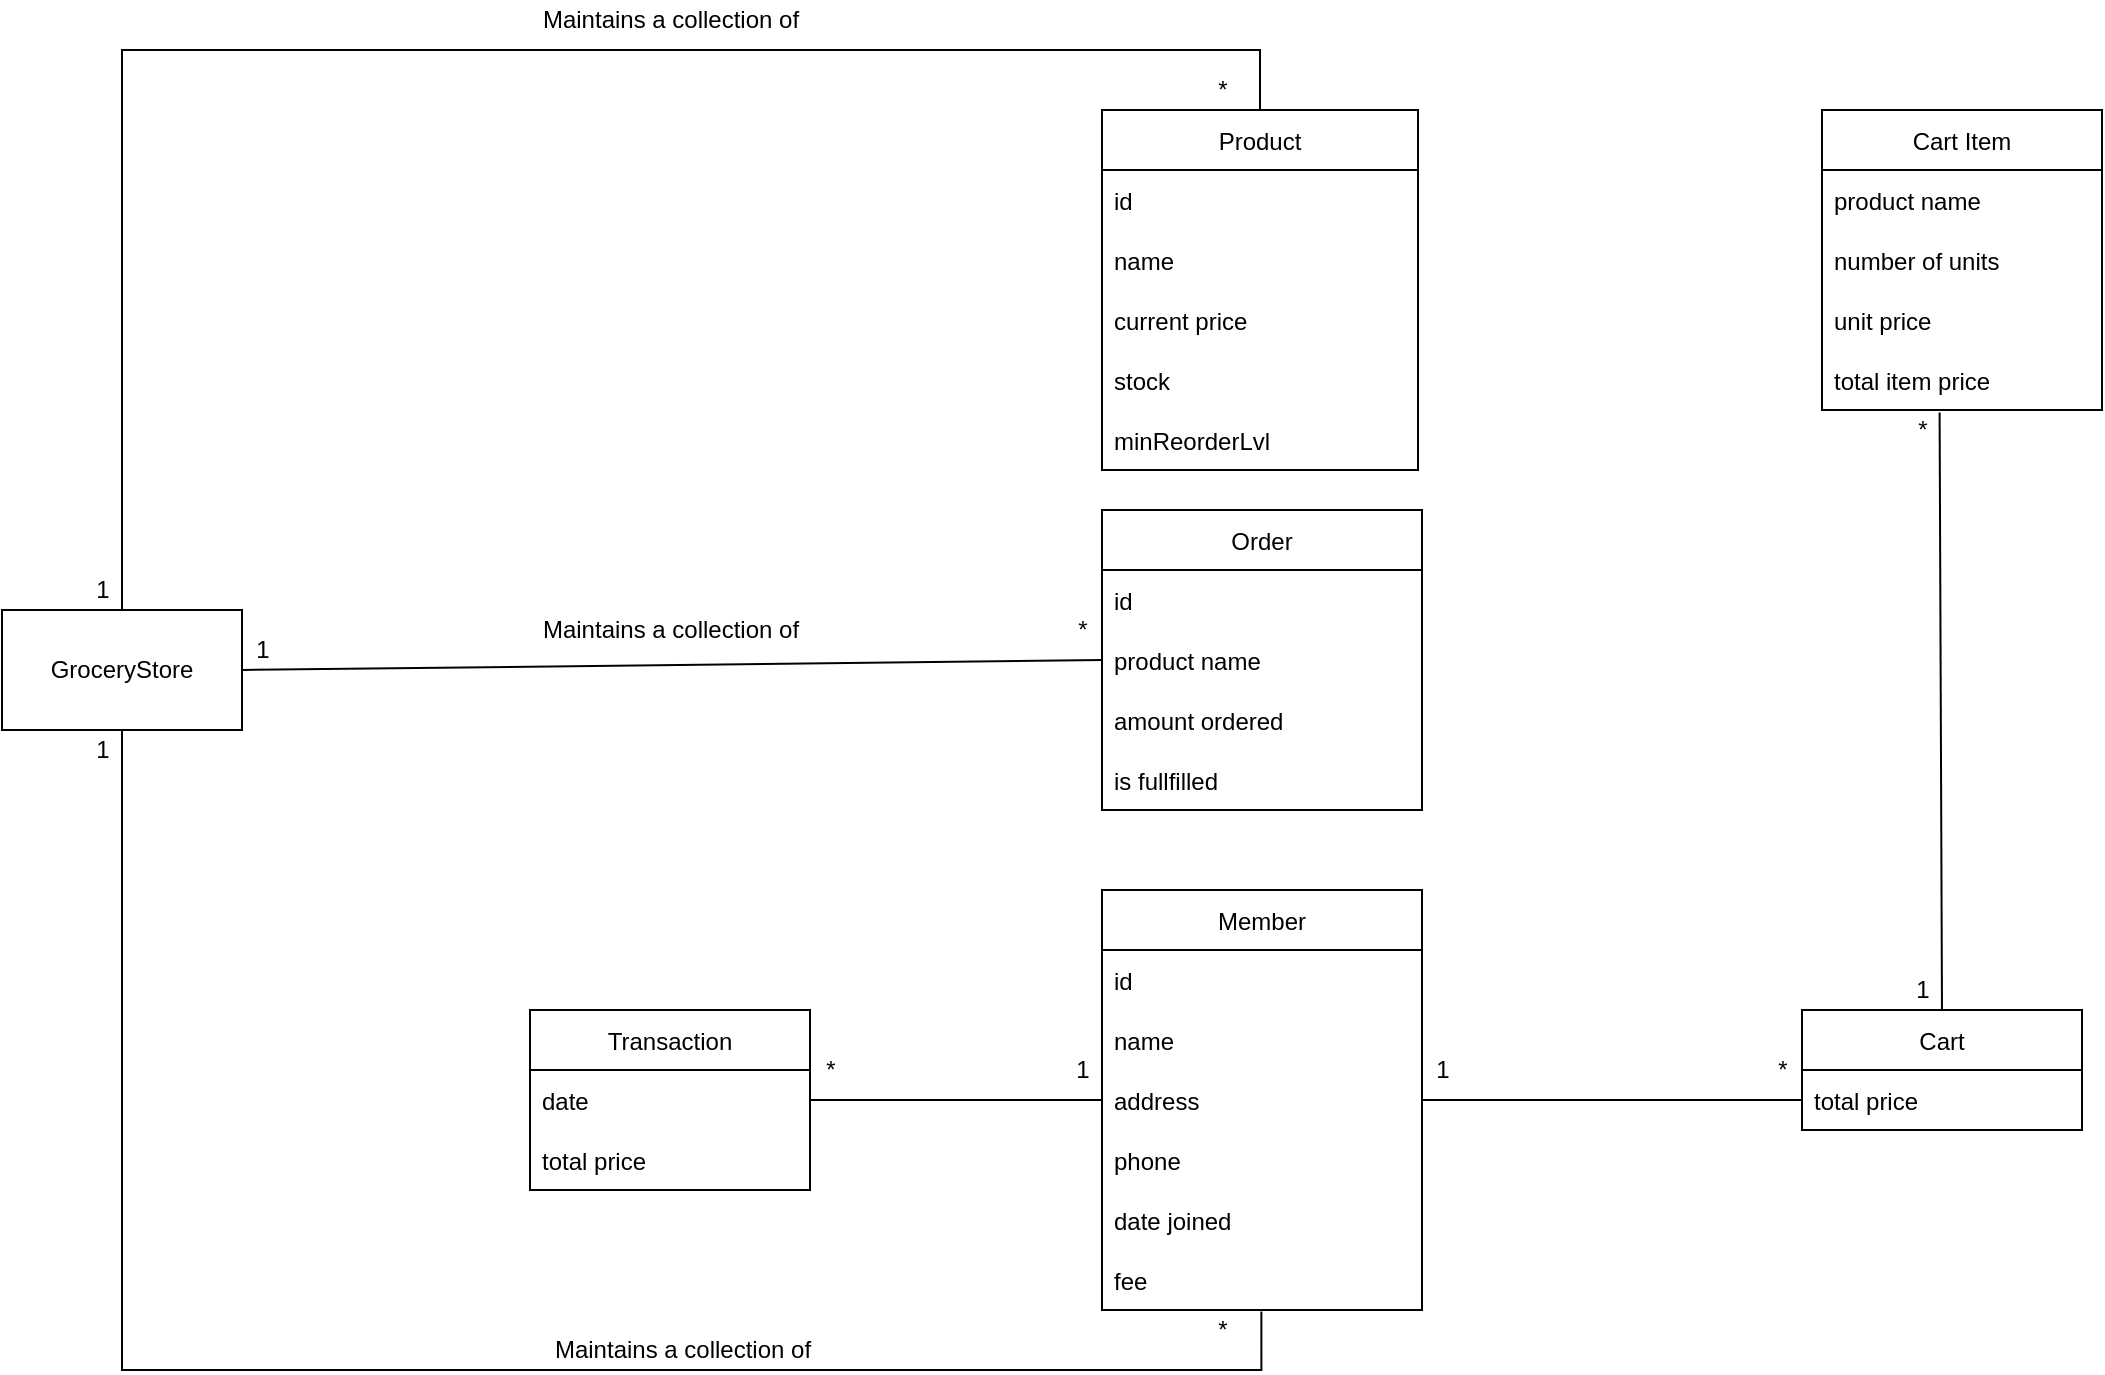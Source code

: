 <mxfile version="15.5.9" type="onedrive"><diagram id="C5RBs43oDa-KdzZeNtuy" name="Page-1"><mxGraphModel dx="1278" dy="1740" grid="1" gridSize="10" guides="1" tooltips="1" connect="1" arrows="1" fold="1" page="1" pageScale="1" pageWidth="827" pageHeight="1169" math="0" shadow="0"><root><mxCell id="WIyWlLk6GJQsqaUBKTNV-0"/><mxCell id="WIyWlLk6GJQsqaUBKTNV-1" parent="WIyWlLk6GJQsqaUBKTNV-0"/><mxCell id="KZ9ZlI8O9Ft7FvwHe1p5-2" value="" style="endArrow=none;html=1;rounded=0;edgeStyle=orthogonalEdgeStyle;entryX=0.498;entryY=1.027;entryDx=0;entryDy=0;entryPerimeter=0;" parent="WIyWlLk6GJQsqaUBKTNV-1" source="KZ9ZlI8O9Ft7FvwHe1p5-27" target="KZ9ZlI8O9Ft7FvwHe1p5-20" edge="1"><mxGeometry width="50" height="50" relative="1" as="geometry"><mxPoint x="130" y="290" as="sourcePoint"/><mxPoint x="720" y="540" as="targetPoint"/><Array as="points"><mxPoint x="130" y="620"/><mxPoint x="700" y="620"/></Array></mxGeometry></mxCell><mxCell id="KZ9ZlI8O9Ft7FvwHe1p5-10" value="Member" style="swimlane;fontStyle=0;childLayout=stackLayout;horizontal=1;startSize=30;horizontalStack=0;resizeParent=1;resizeParentMax=0;resizeLast=0;collapsible=1;marginBottom=0;" parent="WIyWlLk6GJQsqaUBKTNV-1" vertex="1"><mxGeometry x="620" y="380" width="160" height="210" as="geometry"/></mxCell><mxCell id="KZ9ZlI8O9Ft7FvwHe1p5-11" value="id" style="text;strokeColor=none;fillColor=none;align=left;verticalAlign=middle;spacingLeft=4;spacingRight=4;overflow=hidden;points=[[0,0.5],[1,0.5]];portConstraint=eastwest;rotatable=0;" parent="KZ9ZlI8O9Ft7FvwHe1p5-10" vertex="1"><mxGeometry y="30" width="160" height="30" as="geometry"/></mxCell><mxCell id="KZ9ZlI8O9Ft7FvwHe1p5-12" value="name" style="text;strokeColor=none;fillColor=none;align=left;verticalAlign=middle;spacingLeft=4;spacingRight=4;overflow=hidden;points=[[0,0.5],[1,0.5]];portConstraint=eastwest;rotatable=0;" parent="KZ9ZlI8O9Ft7FvwHe1p5-10" vertex="1"><mxGeometry y="60" width="160" height="30" as="geometry"/></mxCell><mxCell id="KZ9ZlI8O9Ft7FvwHe1p5-22" value="address" style="text;strokeColor=none;fillColor=none;align=left;verticalAlign=middle;spacingLeft=4;spacingRight=4;overflow=hidden;points=[[0,0.5],[1,0.5]];portConstraint=eastwest;rotatable=0;" parent="KZ9ZlI8O9Ft7FvwHe1p5-10" vertex="1"><mxGeometry y="90" width="160" height="30" as="geometry"/></mxCell><mxCell id="KZ9ZlI8O9Ft7FvwHe1p5-21" value="phone" style="text;strokeColor=none;fillColor=none;align=left;verticalAlign=middle;spacingLeft=4;spacingRight=4;overflow=hidden;points=[[0,0.5],[1,0.5]];portConstraint=eastwest;rotatable=0;" parent="KZ9ZlI8O9Ft7FvwHe1p5-10" vertex="1"><mxGeometry y="120" width="160" height="30" as="geometry"/></mxCell><mxCell id="KYngflPWPHmZxrWhqt2v-1" value="date joined" style="text;strokeColor=none;fillColor=none;align=left;verticalAlign=middle;spacingLeft=4;spacingRight=4;overflow=hidden;points=[[0,0.5],[1,0.5]];portConstraint=eastwest;rotatable=0;" parent="KZ9ZlI8O9Ft7FvwHe1p5-10" vertex="1"><mxGeometry y="150" width="160" height="30" as="geometry"/></mxCell><mxCell id="KZ9ZlI8O9Ft7FvwHe1p5-20" value="fee" style="text;strokeColor=none;fillColor=none;align=left;verticalAlign=middle;spacingLeft=4;spacingRight=4;overflow=hidden;points=[[0,0.5],[1,0.5]];portConstraint=eastwest;rotatable=0;" parent="KZ9ZlI8O9Ft7FvwHe1p5-10" vertex="1"><mxGeometry y="180" width="160" height="30" as="geometry"/></mxCell><mxCell id="KZ9ZlI8O9Ft7FvwHe1p5-14" value="Product" style="swimlane;fontStyle=0;childLayout=stackLayout;horizontal=1;startSize=30;horizontalStack=0;resizeParent=1;resizeParentMax=0;resizeLast=0;collapsible=1;marginBottom=0;" parent="WIyWlLk6GJQsqaUBKTNV-1" vertex="1"><mxGeometry x="620" y="-10" width="158" height="180" as="geometry"><mxRectangle x="510" y="380" width="70" height="30" as="alternateBounds"/></mxGeometry></mxCell><mxCell id="KZ9ZlI8O9Ft7FvwHe1p5-15" value="id" style="text;strokeColor=none;fillColor=none;align=left;verticalAlign=middle;spacingLeft=4;spacingRight=4;overflow=hidden;points=[[0,0.5],[1,0.5]];portConstraint=eastwest;rotatable=0;" parent="KZ9ZlI8O9Ft7FvwHe1p5-14" vertex="1"><mxGeometry y="30" width="158" height="30" as="geometry"/></mxCell><mxCell id="KZ9ZlI8O9Ft7FvwHe1p5-16" value="name" style="text;strokeColor=none;fillColor=none;align=left;verticalAlign=middle;spacingLeft=4;spacingRight=4;overflow=hidden;points=[[0,0.5],[1,0.5]];portConstraint=eastwest;rotatable=0;" parent="KZ9ZlI8O9Ft7FvwHe1p5-14" vertex="1"><mxGeometry y="60" width="158" height="30" as="geometry"/></mxCell><mxCell id="KZ9ZlI8O9Ft7FvwHe1p5-17" value="current price" style="text;strokeColor=none;fillColor=none;align=left;verticalAlign=middle;spacingLeft=4;spacingRight=4;overflow=hidden;points=[[0,0.5],[1,0.5]];portConstraint=eastwest;rotatable=0;" parent="KZ9ZlI8O9Ft7FvwHe1p5-14" vertex="1"><mxGeometry y="90" width="158" height="30" as="geometry"/></mxCell><mxCell id="IwKiakTcRHvnjxv-xmeN-0" value="stock" style="text;strokeColor=none;fillColor=none;align=left;verticalAlign=middle;spacingLeft=4;spacingRight=4;overflow=hidden;points=[[0,0.5],[1,0.5]];portConstraint=eastwest;rotatable=0;" parent="KZ9ZlI8O9Ft7FvwHe1p5-14" vertex="1"><mxGeometry y="120" width="158" height="30" as="geometry"/></mxCell><mxCell id="KZ9ZlI8O9Ft7FvwHe1p5-24" value="minReorderLvl" style="text;strokeColor=none;fillColor=none;align=left;verticalAlign=middle;spacingLeft=4;spacingRight=4;overflow=hidden;points=[[0,0.5],[1,0.5]];portConstraint=eastwest;rotatable=0;" parent="KZ9ZlI8O9Ft7FvwHe1p5-14" vertex="1"><mxGeometry y="150" width="158" height="30" as="geometry"/></mxCell><mxCell id="KZ9ZlI8O9Ft7FvwHe1p5-27" value="GroceryStore" style="rounded=0;whiteSpace=wrap;html=1;" parent="WIyWlLk6GJQsqaUBKTNV-1" vertex="1"><mxGeometry x="70" y="240" width="120" height="60" as="geometry"/></mxCell><mxCell id="KZ9ZlI8O9Ft7FvwHe1p5-28" value="" style="endArrow=none;html=1;rounded=0;edgeStyle=orthogonalEdgeStyle;exitX=0.5;exitY=0;exitDx=0;exitDy=0;entryX=0.5;entryY=0;entryDx=0;entryDy=0;" parent="WIyWlLk6GJQsqaUBKTNV-1" source="KZ9ZlI8O9Ft7FvwHe1p5-27" target="KZ9ZlI8O9Ft7FvwHe1p5-14" edge="1"><mxGeometry width="50" height="50" relative="1" as="geometry"><mxPoint x="130" y="230" as="sourcePoint"/><mxPoint x="480" y="80" as="targetPoint"/><Array as="points"><mxPoint x="130" y="-40"/><mxPoint x="699" y="-40"/></Array></mxGeometry></mxCell><mxCell id="KZ9ZlI8O9Ft7FvwHe1p5-30" value="Cart" style="swimlane;fontStyle=0;childLayout=stackLayout;horizontal=1;startSize=30;horizontalStack=0;resizeParent=1;resizeParentMax=0;resizeLast=0;collapsible=1;marginBottom=0;" parent="WIyWlLk6GJQsqaUBKTNV-1" vertex="1"><mxGeometry x="970" y="440" width="140" height="60" as="geometry"/></mxCell><mxCell id="KZ9ZlI8O9Ft7FvwHe1p5-31" value="total price" style="text;strokeColor=none;fillColor=none;align=left;verticalAlign=middle;spacingLeft=4;spacingRight=4;overflow=hidden;points=[[0,0.5],[1,0.5]];portConstraint=eastwest;rotatable=0;" parent="KZ9ZlI8O9Ft7FvwHe1p5-30" vertex="1"><mxGeometry y="30" width="140" height="30" as="geometry"/></mxCell><mxCell id="KZ9ZlI8O9Ft7FvwHe1p5-49" value="Maintains a collection of" style="text;html=1;align=center;verticalAlign=middle;resizable=0;points=[];autosize=1;strokeColor=none;fillColor=none;" parent="WIyWlLk6GJQsqaUBKTNV-1" vertex="1"><mxGeometry x="340" y="600" width="140" height="20" as="geometry"/></mxCell><mxCell id="KZ9ZlI8O9Ft7FvwHe1p5-54" value="Maintains a collection of" style="text;html=1;align=center;verticalAlign=middle;resizable=0;points=[];autosize=1;strokeColor=none;fillColor=none;" parent="WIyWlLk6GJQsqaUBKTNV-1" vertex="1"><mxGeometry x="334" y="-65" width="140" height="20" as="geometry"/></mxCell><mxCell id="KZ9ZlI8O9Ft7FvwHe1p5-57" value="1" style="text;html=1;align=center;verticalAlign=middle;resizable=0;points=[];autosize=1;strokeColor=none;fillColor=none;" parent="WIyWlLk6GJQsqaUBKTNV-1" vertex="1"><mxGeometry x="110" y="220" width="20" height="20" as="geometry"/></mxCell><mxCell id="KZ9ZlI8O9Ft7FvwHe1p5-58" value="1" style="text;html=1;align=center;verticalAlign=middle;resizable=0;points=[];autosize=1;strokeColor=none;fillColor=none;" parent="WIyWlLk6GJQsqaUBKTNV-1" vertex="1"><mxGeometry x="110" y="300" width="20" height="20" as="geometry"/></mxCell><mxCell id="KZ9ZlI8O9Ft7FvwHe1p5-59" value="*" style="text;html=1;align=center;verticalAlign=middle;resizable=0;points=[];autosize=1;strokeColor=none;fillColor=none;" parent="WIyWlLk6GJQsqaUBKTNV-1" vertex="1"><mxGeometry x="474" y="460" width="20" height="20" as="geometry"/></mxCell><mxCell id="KZ9ZlI8O9Ft7FvwHe1p5-60" value="*" style="text;html=1;align=center;verticalAlign=middle;resizable=0;points=[];autosize=1;strokeColor=none;fillColor=none;" parent="WIyWlLk6GJQsqaUBKTNV-1" vertex="1"><mxGeometry x="600" y="240" width="20" height="20" as="geometry"/></mxCell><mxCell id="KZ9ZlI8O9Ft7FvwHe1p5-61" value="1" style="text;html=1;align=center;verticalAlign=middle;resizable=0;points=[];autosize=1;strokeColor=none;fillColor=none;" parent="WIyWlLk6GJQsqaUBKTNV-1" vertex="1"><mxGeometry x="190" y="250" width="20" height="20" as="geometry"/></mxCell><mxCell id="KZ9ZlI8O9Ft7FvwHe1p5-64" value="*" style="text;html=1;align=center;verticalAlign=middle;resizable=0;points=[];autosize=1;strokeColor=none;fillColor=none;" parent="WIyWlLk6GJQsqaUBKTNV-1" vertex="1"><mxGeometry x="670" y="-30" width="20" height="20" as="geometry"/></mxCell><mxCell id="KZ9ZlI8O9Ft7FvwHe1p5-67" value="Transaction" style="swimlane;fontStyle=0;childLayout=stackLayout;horizontal=1;startSize=30;horizontalStack=0;resizeParent=1;resizeParentMax=0;resizeLast=0;collapsible=1;marginBottom=0;" parent="WIyWlLk6GJQsqaUBKTNV-1" vertex="1"><mxGeometry x="334" y="440" width="140" height="90" as="geometry"/></mxCell><mxCell id="KZ9ZlI8O9Ft7FvwHe1p5-69" value="date" style="text;strokeColor=none;fillColor=none;align=left;verticalAlign=middle;spacingLeft=4;spacingRight=4;overflow=hidden;points=[[0,0.5],[1,0.5]];portConstraint=eastwest;rotatable=0;" parent="KZ9ZlI8O9Ft7FvwHe1p5-67" vertex="1"><mxGeometry y="30" width="140" height="30" as="geometry"/></mxCell><mxCell id="KZ9ZlI8O9Ft7FvwHe1p5-70" value="total price" style="text;strokeColor=none;fillColor=none;align=left;verticalAlign=middle;spacingLeft=4;spacingRight=4;overflow=hidden;points=[[0,0.5],[1,0.5]];portConstraint=eastwest;rotatable=0;" parent="KZ9ZlI8O9Ft7FvwHe1p5-67" vertex="1"><mxGeometry y="60" width="140" height="30" as="geometry"/></mxCell><mxCell id="KZ9ZlI8O9Ft7FvwHe1p5-79" value="" style="endArrow=none;html=1;rounded=0;elbow=vertical;entryX=0;entryY=0.5;entryDx=0;entryDy=0;exitX=1;exitY=0.5;exitDx=0;exitDy=0;" parent="WIyWlLk6GJQsqaUBKTNV-1" source="KZ9ZlI8O9Ft7FvwHe1p5-69" target="KZ9ZlI8O9Ft7FvwHe1p5-22" edge="1"><mxGeometry width="50" height="50" relative="1" as="geometry"><mxPoint x="500" y="420" as="sourcePoint"/><mxPoint x="550" y="370" as="targetPoint"/></mxGeometry></mxCell><mxCell id="KZ9ZlI8O9Ft7FvwHe1p5-84" value="*" style="text;html=1;align=center;verticalAlign=middle;resizable=0;points=[];autosize=1;strokeColor=none;fillColor=none;" parent="WIyWlLk6GJQsqaUBKTNV-1" vertex="1"><mxGeometry x="670" y="590" width="20" height="20" as="geometry"/></mxCell><mxCell id="KZ9ZlI8O9Ft7FvwHe1p5-85" value="1" style="text;html=1;align=center;verticalAlign=middle;resizable=0;points=[];autosize=1;strokeColor=none;fillColor=none;" parent="WIyWlLk6GJQsqaUBKTNV-1" vertex="1"><mxGeometry x="600" y="460" width="20" height="20" as="geometry"/></mxCell><mxCell id="KZ9ZlI8O9Ft7FvwHe1p5-89" value="Order" style="swimlane;fontStyle=0;childLayout=stackLayout;horizontal=1;startSize=30;horizontalStack=0;resizeParent=1;resizeParentMax=0;resizeLast=0;collapsible=1;marginBottom=0;" parent="WIyWlLk6GJQsqaUBKTNV-1" vertex="1"><mxGeometry x="620" y="190" width="160" height="150" as="geometry"/></mxCell><mxCell id="KZ9ZlI8O9Ft7FvwHe1p5-90" value="id" style="text;strokeColor=none;fillColor=none;align=left;verticalAlign=middle;spacingLeft=4;spacingRight=4;overflow=hidden;points=[[0,0.5],[1,0.5]];portConstraint=eastwest;rotatable=0;" parent="KZ9ZlI8O9Ft7FvwHe1p5-89" vertex="1"><mxGeometry y="30" width="160" height="30" as="geometry"/></mxCell><mxCell id="KZ9ZlI8O9Ft7FvwHe1p5-93" value="product name" style="text;strokeColor=none;fillColor=none;align=left;verticalAlign=middle;spacingLeft=4;spacingRight=4;overflow=hidden;points=[[0,0.5],[1,0.5]];portConstraint=eastwest;rotatable=0;" parent="KZ9ZlI8O9Ft7FvwHe1p5-89" vertex="1"><mxGeometry y="60" width="160" height="30" as="geometry"/></mxCell><mxCell id="KZ9ZlI8O9Ft7FvwHe1p5-91" value="amount ordered" style="text;strokeColor=none;fillColor=none;align=left;verticalAlign=middle;spacingLeft=4;spacingRight=4;overflow=hidden;points=[[0,0.5],[1,0.5]];portConstraint=eastwest;rotatable=0;" parent="KZ9ZlI8O9Ft7FvwHe1p5-89" vertex="1"><mxGeometry y="90" width="160" height="30" as="geometry"/></mxCell><mxCell id="KZ9ZlI8O9Ft7FvwHe1p5-92" value="is fullfilled" style="text;strokeColor=none;fillColor=none;align=left;verticalAlign=middle;spacingLeft=4;spacingRight=4;overflow=hidden;points=[[0,0.5],[1,0.5]];portConstraint=eastwest;rotatable=0;" parent="KZ9ZlI8O9Ft7FvwHe1p5-89" vertex="1"><mxGeometry y="120" width="160" height="30" as="geometry"/></mxCell><mxCell id="KZ9ZlI8O9Ft7FvwHe1p5-94" value="" style="endArrow=none;html=1;rounded=0;elbow=vertical;entryX=0;entryY=0.5;entryDx=0;entryDy=0;exitX=1;exitY=0.5;exitDx=0;exitDy=0;" parent="WIyWlLk6GJQsqaUBKTNV-1" source="KZ9ZlI8O9Ft7FvwHe1p5-10" target="KZ9ZlI8O9Ft7FvwHe1p5-31" edge="1"><mxGeometry width="50" height="50" relative="1" as="geometry"><mxPoint x="720" y="295" as="sourcePoint"/><mxPoint x="800" y="265" as="targetPoint"/></mxGeometry></mxCell><mxCell id="KZ9ZlI8O9Ft7FvwHe1p5-104" value="*" style="text;html=1;align=center;verticalAlign=middle;resizable=0;points=[];autosize=1;strokeColor=none;fillColor=none;" parent="WIyWlLk6GJQsqaUBKTNV-1" vertex="1"><mxGeometry x="950" y="460" width="20" height="20" as="geometry"/></mxCell><mxCell id="KYngflPWPHmZxrWhqt2v-2" value="Cart Item" style="swimlane;fontStyle=0;childLayout=stackLayout;horizontal=1;startSize=30;horizontalStack=0;resizeParent=1;resizeParentMax=0;resizeLast=0;collapsible=1;marginBottom=0;" parent="WIyWlLk6GJQsqaUBKTNV-1" vertex="1"><mxGeometry x="980" y="-10" width="140" height="150" as="geometry"/></mxCell><mxCell id="KYngflPWPHmZxrWhqt2v-3" value="product name" style="text;strokeColor=none;fillColor=none;align=left;verticalAlign=middle;spacingLeft=4;spacingRight=4;overflow=hidden;points=[[0,0.5],[1,0.5]];portConstraint=eastwest;rotatable=0;" parent="KYngflPWPHmZxrWhqt2v-2" vertex="1"><mxGeometry y="30" width="140" height="30" as="geometry"/></mxCell><mxCell id="KYngflPWPHmZxrWhqt2v-8" value="number of units" style="text;strokeColor=none;fillColor=none;align=left;verticalAlign=middle;spacingLeft=4;spacingRight=4;overflow=hidden;points=[[0,0.5],[1,0.5]];portConstraint=eastwest;rotatable=0;" parent="KYngflPWPHmZxrWhqt2v-2" vertex="1"><mxGeometry y="60" width="140" height="30" as="geometry"/></mxCell><mxCell id="KYngflPWPHmZxrWhqt2v-4" value="unit price" style="text;strokeColor=none;fillColor=none;align=left;verticalAlign=middle;spacingLeft=4;spacingRight=4;overflow=hidden;points=[[0,0.5],[1,0.5]];portConstraint=eastwest;rotatable=0;" parent="KYngflPWPHmZxrWhqt2v-2" vertex="1"><mxGeometry y="90" width="140" height="30" as="geometry"/></mxCell><mxCell id="KYngflPWPHmZxrWhqt2v-5" value="total item price" style="text;strokeColor=none;fillColor=none;align=left;verticalAlign=middle;spacingLeft=4;spacingRight=4;overflow=hidden;points=[[0,0.5],[1,0.5]];portConstraint=eastwest;rotatable=0;" parent="KYngflPWPHmZxrWhqt2v-2" vertex="1"><mxGeometry y="120" width="140" height="30" as="geometry"/></mxCell><mxCell id="KYngflPWPHmZxrWhqt2v-12" value="" style="endArrow=none;html=1;rounded=0;exitX=0.5;exitY=0;exitDx=0;exitDy=0;entryX=0.42;entryY=1.04;entryDx=0;entryDy=0;entryPerimeter=0;" parent="WIyWlLk6GJQsqaUBKTNV-1" source="KZ9ZlI8O9Ft7FvwHe1p5-30" target="KYngflPWPHmZxrWhqt2v-5" edge="1"><mxGeometry width="50" height="50" relative="1" as="geometry"><mxPoint x="1000" y="310" as="sourcePoint"/><mxPoint x="1040" y="190" as="targetPoint"/></mxGeometry></mxCell><mxCell id="KYngflPWPHmZxrWhqt2v-13" value="1" style="text;html=1;align=center;verticalAlign=middle;resizable=0;points=[];autosize=1;strokeColor=none;fillColor=none;" parent="WIyWlLk6GJQsqaUBKTNV-1" vertex="1"><mxGeometry x="780" y="460" width="20" height="20" as="geometry"/></mxCell><mxCell id="KYngflPWPHmZxrWhqt2v-14" value="1" style="text;html=1;align=center;verticalAlign=middle;resizable=0;points=[];autosize=1;strokeColor=none;fillColor=none;" parent="WIyWlLk6GJQsqaUBKTNV-1" vertex="1"><mxGeometry x="1020" y="420" width="20" height="20" as="geometry"/></mxCell><mxCell id="KYngflPWPHmZxrWhqt2v-15" value="*" style="text;html=1;align=center;verticalAlign=middle;resizable=0;points=[];autosize=1;strokeColor=none;fillColor=none;" parent="WIyWlLk6GJQsqaUBKTNV-1" vertex="1"><mxGeometry x="1020" y="140" width="20" height="20" as="geometry"/></mxCell><mxCell id="KYngflPWPHmZxrWhqt2v-18" value="" style="endArrow=none;html=1;rounded=0;elbow=vertical;entryX=1;entryY=0.5;entryDx=0;entryDy=0;exitX=0;exitY=0.5;exitDx=0;exitDy=0;" parent="WIyWlLk6GJQsqaUBKTNV-1" source="KZ9ZlI8O9Ft7FvwHe1p5-93" target="KZ9ZlI8O9Ft7FvwHe1p5-27" edge="1"><mxGeometry width="50" height="50" relative="1" as="geometry"><mxPoint x="290" y="280" as="sourcePoint"/><mxPoint x="-100" y="110" as="targetPoint"/></mxGeometry></mxCell><mxCell id="KYngflPWPHmZxrWhqt2v-19" value="Maintains a collection of" style="text;html=1;align=center;verticalAlign=middle;resizable=0;points=[];autosize=1;strokeColor=none;fillColor=none;" parent="WIyWlLk6GJQsqaUBKTNV-1" vertex="1"><mxGeometry x="334" y="240" width="140" height="20" as="geometry"/></mxCell></root></mxGraphModel></diagram></mxfile>